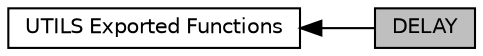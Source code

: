 digraph "DELAY"
{
  edge [fontname="Helvetica",fontsize="10",labelfontname="Helvetica",labelfontsize="10"];
  node [fontname="Helvetica",fontsize="10",shape=box];
  rankdir=LR;
  Node1 [label="DELAY",height=0.2,width=0.4,color="black", fillcolor="grey75", style="filled", fontcolor="black",tooltip=" "];
  Node2 [label="UTILS Exported Functions",height=0.2,width=0.4,color="black", fillcolor="white", style="filled",URL="$group___u_t_i_l_s___l_l___exported___functions.html",tooltip=" "];
  Node2->Node1 [shape=plaintext, dir="back", style="solid"];
}
